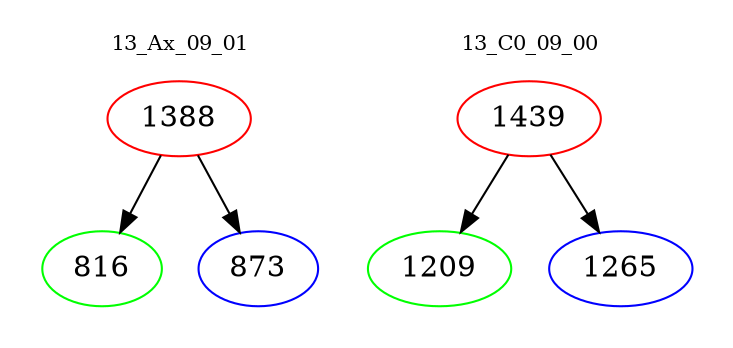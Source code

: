 digraph{
subgraph cluster_0 {
color = white
label = "13_Ax_09_01";
fontsize=10;
T0_1388 [label="1388", color="red"]
T0_1388 -> T0_816 [color="black"]
T0_816 [label="816", color="green"]
T0_1388 -> T0_873 [color="black"]
T0_873 [label="873", color="blue"]
}
subgraph cluster_1 {
color = white
label = "13_C0_09_00";
fontsize=10;
T1_1439 [label="1439", color="red"]
T1_1439 -> T1_1209 [color="black"]
T1_1209 [label="1209", color="green"]
T1_1439 -> T1_1265 [color="black"]
T1_1265 [label="1265", color="blue"]
}
}
